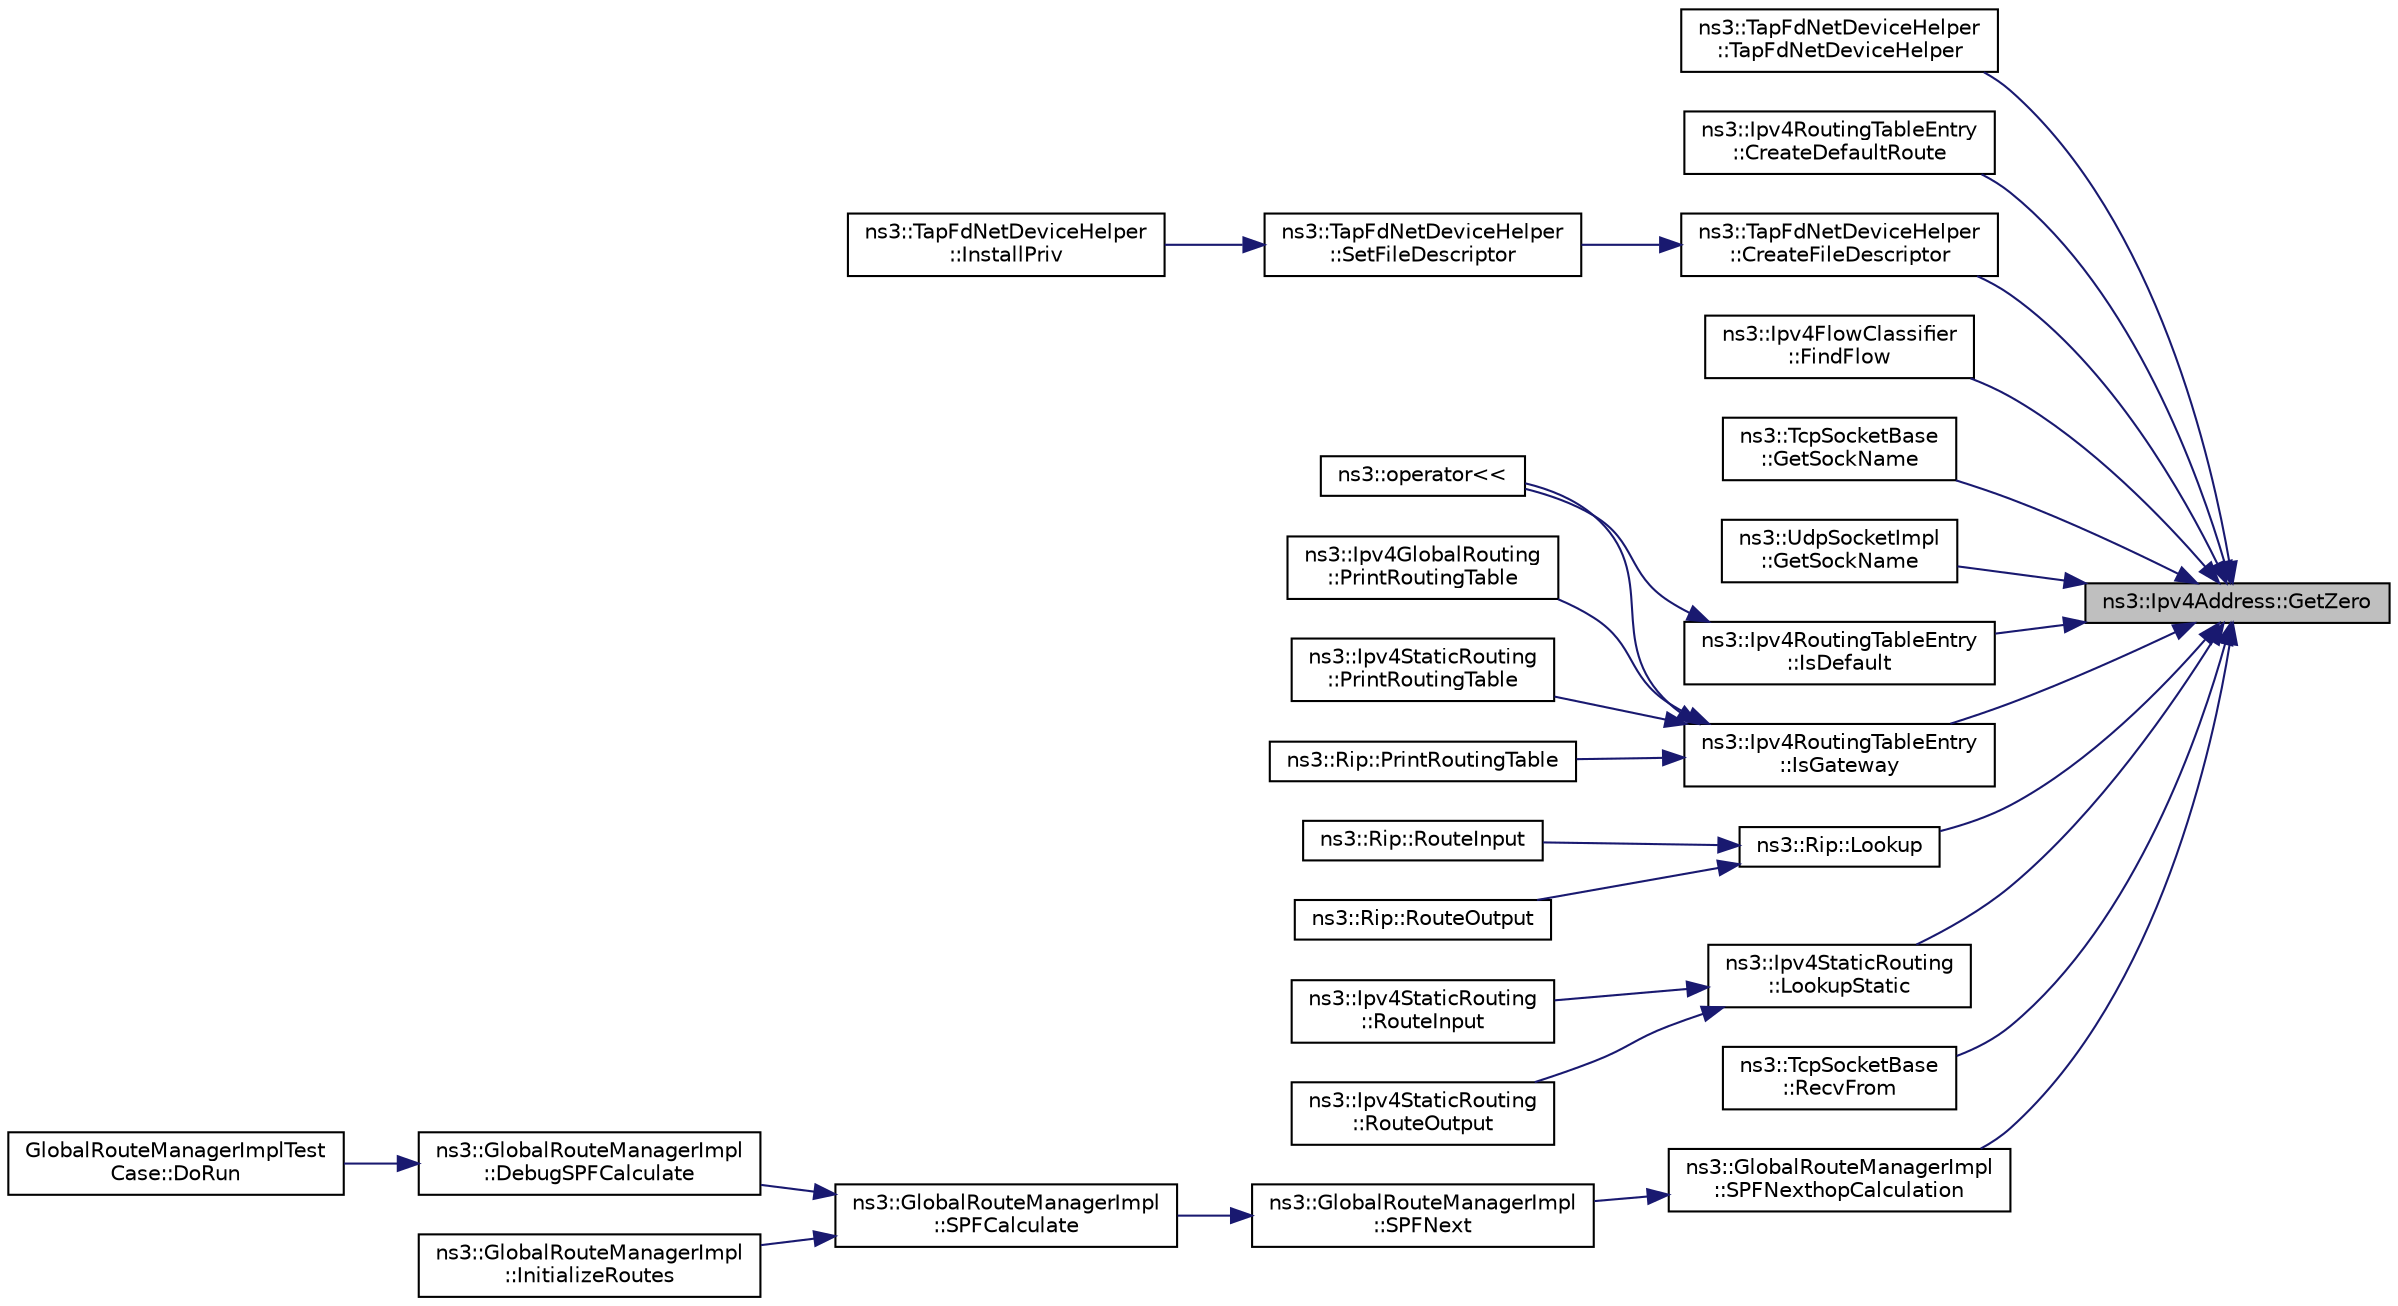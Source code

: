 digraph "ns3::Ipv4Address::GetZero"
{
 // LATEX_PDF_SIZE
  edge [fontname="Helvetica",fontsize="10",labelfontname="Helvetica",labelfontsize="10"];
  node [fontname="Helvetica",fontsize="10",shape=record];
  rankdir="RL";
  Node1 [label="ns3::Ipv4Address::GetZero",height=0.2,width=0.4,color="black", fillcolor="grey75", style="filled", fontcolor="black",tooltip=" "];
  Node1 -> Node2 [dir="back",color="midnightblue",fontsize="10",style="solid",fontname="Helvetica"];
  Node2 [label="ns3::TapFdNetDeviceHelper\l::TapFdNetDeviceHelper",height=0.2,width=0.4,color="black", fillcolor="white", style="filled",URL="$classns3_1_1_tap_fd_net_device_helper.html#a8fd2e74889845dd82ad218501fc84fe1",tooltip="Construct a TapFdNetDeviceHelper."];
  Node1 -> Node3 [dir="back",color="midnightblue",fontsize="10",style="solid",fontname="Helvetica"];
  Node3 [label="ns3::Ipv4RoutingTableEntry\l::CreateDefaultRoute",height=0.2,width=0.4,color="black", fillcolor="white", style="filled",URL="$classns3_1_1_ipv4_routing_table_entry.html#a2257bd8b5391e59d624a43e65b48c081",tooltip=" "];
  Node1 -> Node4 [dir="back",color="midnightblue",fontsize="10",style="solid",fontname="Helvetica"];
  Node4 [label="ns3::TapFdNetDeviceHelper\l::CreateFileDescriptor",height=0.2,width=0.4,color="black", fillcolor="white", style="filled",URL="$classns3_1_1_tap_fd_net_device_helper.html#ab80bf5db16666190a207a01202ede823",tooltip="Call out to a separate process running as suid root in order to create a TAP device and obtain the fi..."];
  Node4 -> Node5 [dir="back",color="midnightblue",fontsize="10",style="solid",fontname="Helvetica"];
  Node5 [label="ns3::TapFdNetDeviceHelper\l::SetFileDescriptor",height=0.2,width=0.4,color="black", fillcolor="white", style="filled",URL="$classns3_1_1_tap_fd_net_device_helper.html#a018b08eaa46c2b59b599c26f3c82ca71",tooltip="Sets a file descriptor on the FileDescriptorNetDevice."];
  Node5 -> Node6 [dir="back",color="midnightblue",fontsize="10",style="solid",fontname="Helvetica"];
  Node6 [label="ns3::TapFdNetDeviceHelper\l::InstallPriv",height=0.2,width=0.4,color="black", fillcolor="white", style="filled",URL="$classns3_1_1_tap_fd_net_device_helper.html#a106e5a301230cb9be050450552235c21",tooltip="This method creates an ns3::FdNetDevice attached to a virtual TAP network interface."];
  Node1 -> Node7 [dir="back",color="midnightblue",fontsize="10",style="solid",fontname="Helvetica"];
  Node7 [label="ns3::Ipv4FlowClassifier\l::FindFlow",height=0.2,width=0.4,color="black", fillcolor="white", style="filled",URL="$classns3_1_1_ipv4_flow_classifier.html#a7777410536cf55f6093a011236a46164",tooltip="Searches for the FiveTuple corresponding to the given flowId."];
  Node1 -> Node8 [dir="back",color="midnightblue",fontsize="10",style="solid",fontname="Helvetica"];
  Node8 [label="ns3::TcpSocketBase\l::GetSockName",height=0.2,width=0.4,color="black", fillcolor="white", style="filled",URL="$classns3_1_1_tcp_socket_base.html#ade01d0e2958289f47ad6393310dab99b",tooltip="Get socket address."];
  Node1 -> Node9 [dir="back",color="midnightblue",fontsize="10",style="solid",fontname="Helvetica"];
  Node9 [label="ns3::UdpSocketImpl\l::GetSockName",height=0.2,width=0.4,color="black", fillcolor="white", style="filled",URL="$classns3_1_1_udp_socket_impl.html#a16a1459473aa0664a36ca245ab3513f7",tooltip="Get socket address."];
  Node1 -> Node10 [dir="back",color="midnightblue",fontsize="10",style="solid",fontname="Helvetica"];
  Node10 [label="ns3::Ipv4RoutingTableEntry\l::IsDefault",height=0.2,width=0.4,color="black", fillcolor="white", style="filled",URL="$classns3_1_1_ipv4_routing_table_entry.html#a634358cb0ec2e9a1f76aab9a399d1e94",tooltip=" "];
  Node10 -> Node11 [dir="back",color="midnightblue",fontsize="10",style="solid",fontname="Helvetica"];
  Node11 [label="ns3::operator\<\<",height=0.2,width=0.4,color="black", fillcolor="white", style="filled",URL="$namespacens3.html#a81aa5a1630579c36ff2b37080b0e094c",tooltip="Stream insertion operator."];
  Node1 -> Node12 [dir="back",color="midnightblue",fontsize="10",style="solid",fontname="Helvetica"];
  Node12 [label="ns3::Ipv4RoutingTableEntry\l::IsGateway",height=0.2,width=0.4,color="black", fillcolor="white", style="filled",URL="$classns3_1_1_ipv4_routing_table_entry.html#a7c2206f3cbf90c9a1aa3d7beaf954184",tooltip=" "];
  Node12 -> Node11 [dir="back",color="midnightblue",fontsize="10",style="solid",fontname="Helvetica"];
  Node12 -> Node13 [dir="back",color="midnightblue",fontsize="10",style="solid",fontname="Helvetica"];
  Node13 [label="ns3::Ipv4GlobalRouting\l::PrintRoutingTable",height=0.2,width=0.4,color="black", fillcolor="white", style="filled",URL="$classns3_1_1_ipv4_global_routing.html#adaedde00acbc6610478d146a92f76ab4",tooltip="Print the Routing Table entries."];
  Node12 -> Node14 [dir="back",color="midnightblue",fontsize="10",style="solid",fontname="Helvetica"];
  Node14 [label="ns3::Ipv4StaticRouting\l::PrintRoutingTable",height=0.2,width=0.4,color="black", fillcolor="white", style="filled",URL="$classns3_1_1_ipv4_static_routing.html#a1f206ca1bd4473d1219f45be2e23fed3",tooltip="Print the Routing Table entries."];
  Node12 -> Node15 [dir="back",color="midnightblue",fontsize="10",style="solid",fontname="Helvetica"];
  Node15 [label="ns3::Rip::PrintRoutingTable",height=0.2,width=0.4,color="black", fillcolor="white", style="filled",URL="$classns3_1_1_rip.html#abfb844221e0812eab4a24b3f337c1546",tooltip="Print the Routing Table entries."];
  Node1 -> Node16 [dir="back",color="midnightblue",fontsize="10",style="solid",fontname="Helvetica"];
  Node16 [label="ns3::Rip::Lookup",height=0.2,width=0.4,color="black", fillcolor="white", style="filled",URL="$classns3_1_1_rip.html#a50d486fb2eee757bb9f9d528d3828dab",tooltip="Lookup in the forwarding table for destination."];
  Node16 -> Node17 [dir="back",color="midnightblue",fontsize="10",style="solid",fontname="Helvetica"];
  Node17 [label="ns3::Rip::RouteInput",height=0.2,width=0.4,color="black", fillcolor="white", style="filled",URL="$classns3_1_1_rip.html#a4575903d3368ff77e2cc0e97c75fc8f9",tooltip="Route an input packet (to be forwarded or locally delivered)"];
  Node16 -> Node18 [dir="back",color="midnightblue",fontsize="10",style="solid",fontname="Helvetica"];
  Node18 [label="ns3::Rip::RouteOutput",height=0.2,width=0.4,color="black", fillcolor="white", style="filled",URL="$classns3_1_1_rip.html#a56d1be040d276f54ea04d5adf7c9fce6",tooltip="Query routing cache for an existing route, for an outbound packet."];
  Node1 -> Node19 [dir="back",color="midnightblue",fontsize="10",style="solid",fontname="Helvetica"];
  Node19 [label="ns3::Ipv4StaticRouting\l::LookupStatic",height=0.2,width=0.4,color="black", fillcolor="white", style="filled",URL="$classns3_1_1_ipv4_static_routing.html#a9ee2a4c5597e9b238369ba3667121852",tooltip="Lookup in the forwarding table for destination."];
  Node19 -> Node20 [dir="back",color="midnightblue",fontsize="10",style="solid",fontname="Helvetica"];
  Node20 [label="ns3::Ipv4StaticRouting\l::RouteInput",height=0.2,width=0.4,color="black", fillcolor="white", style="filled",URL="$classns3_1_1_ipv4_static_routing.html#a5e01a8326cd334ad887953345632d7c1",tooltip="Route an input packet (to be forwarded or locally delivered)"];
  Node19 -> Node21 [dir="back",color="midnightblue",fontsize="10",style="solid",fontname="Helvetica"];
  Node21 [label="ns3::Ipv4StaticRouting\l::RouteOutput",height=0.2,width=0.4,color="black", fillcolor="white", style="filled",URL="$classns3_1_1_ipv4_static_routing.html#a7a8f0d57d249629f1b7d67e6701571e0",tooltip="Query routing cache for an existing route, for an outbound packet."];
  Node1 -> Node22 [dir="back",color="midnightblue",fontsize="10",style="solid",fontname="Helvetica"];
  Node22 [label="ns3::TcpSocketBase\l::RecvFrom",height=0.2,width=0.4,color="black", fillcolor="white", style="filled",URL="$classns3_1_1_tcp_socket_base.html#afbfc81cc21495573d75cb0546502da9a",tooltip="Read a single packet from the socket and retrieve the sender address."];
  Node1 -> Node23 [dir="back",color="midnightblue",fontsize="10",style="solid",fontname="Helvetica"];
  Node23 [label="ns3::GlobalRouteManagerImpl\l::SPFNexthopCalculation",height=0.2,width=0.4,color="black", fillcolor="white", style="filled",URL="$classns3_1_1_global_route_manager_impl.html#ab082a78c423009f77c9cfe9018d40021",tooltip="Calculate nexthop from root through V (parent) to vertex W (destination) with given distance from roo..."];
  Node23 -> Node24 [dir="back",color="midnightblue",fontsize="10",style="solid",fontname="Helvetica"];
  Node24 [label="ns3::GlobalRouteManagerImpl\l::SPFNext",height=0.2,width=0.4,color="black", fillcolor="white", style="filled",URL="$classns3_1_1_global_route_manager_impl.html#aaa3d86729d6cfb61708d1c7083423da6",tooltip="Examine the links in v's LSA and update the list of candidates with any vertices not already on the l..."];
  Node24 -> Node25 [dir="back",color="midnightblue",fontsize="10",style="solid",fontname="Helvetica"];
  Node25 [label="ns3::GlobalRouteManagerImpl\l::SPFCalculate",height=0.2,width=0.4,color="black", fillcolor="white", style="filled",URL="$classns3_1_1_global_route_manager_impl.html#a03cdea3013a73c90ae8d67946b237c45",tooltip="Calculate the shortest path first (SPF) tree."];
  Node25 -> Node26 [dir="back",color="midnightblue",fontsize="10",style="solid",fontname="Helvetica"];
  Node26 [label="ns3::GlobalRouteManagerImpl\l::DebugSPFCalculate",height=0.2,width=0.4,color="black", fillcolor="white", style="filled",URL="$classns3_1_1_global_route_manager_impl.html#aaa692001ef22911e3483583b0de78909",tooltip="Debugging routine; call the core SPF from the unit tests."];
  Node26 -> Node27 [dir="back",color="midnightblue",fontsize="10",style="solid",fontname="Helvetica"];
  Node27 [label="GlobalRouteManagerImplTest\lCase::DoRun",height=0.2,width=0.4,color="black", fillcolor="white", style="filled",URL="$class_global_route_manager_impl_test_case.html#aed56fd8ecbd7ecaa5473b9793d0befc1",tooltip="Implementation to actually run this TestCase."];
  Node25 -> Node28 [dir="back",color="midnightblue",fontsize="10",style="solid",fontname="Helvetica"];
  Node28 [label="ns3::GlobalRouteManagerImpl\l::InitializeRoutes",height=0.2,width=0.4,color="black", fillcolor="white", style="filled",URL="$classns3_1_1_global_route_manager_impl.html#a25f57b2c41927c1a3f0bbba596accb6b",tooltip="Compute routes using a Dijkstra SPF computation and populate per-node forwarding tables."];
}
